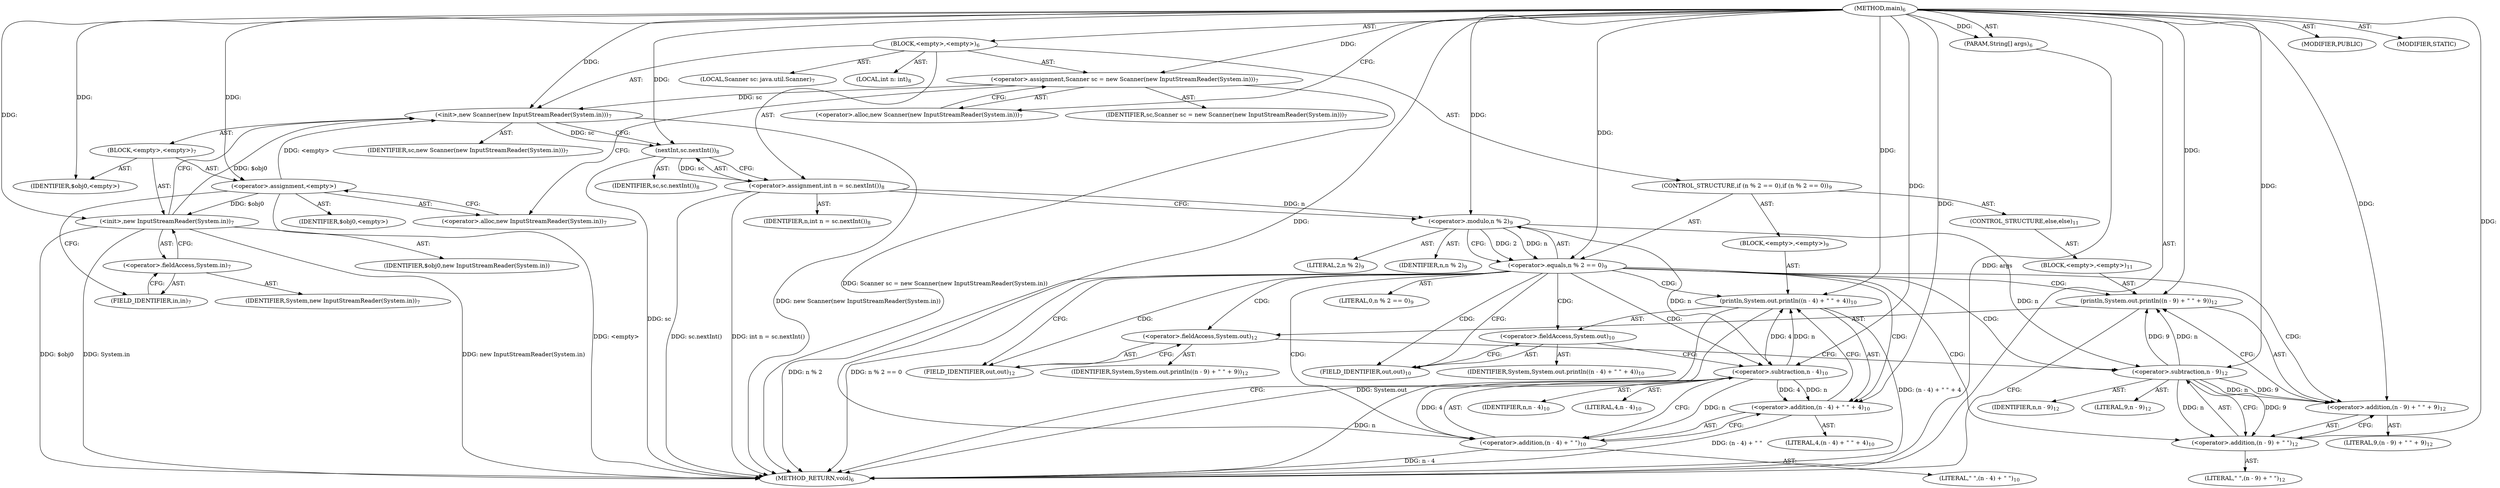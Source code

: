 digraph "main" {  
"19" [label = <(METHOD,main)<SUB>6</SUB>> ]
"20" [label = <(PARAM,String[] args)<SUB>6</SUB>> ]
"21" [label = <(BLOCK,&lt;empty&gt;,&lt;empty&gt;)<SUB>6</SUB>> ]
"4" [label = <(LOCAL,Scanner sc: java.util.Scanner)<SUB>7</SUB>> ]
"22" [label = <(&lt;operator&gt;.assignment,Scanner sc = new Scanner(new InputStreamReader(System.in)))<SUB>7</SUB>> ]
"23" [label = <(IDENTIFIER,sc,Scanner sc = new Scanner(new InputStreamReader(System.in)))<SUB>7</SUB>> ]
"24" [label = <(&lt;operator&gt;.alloc,new Scanner(new InputStreamReader(System.in)))<SUB>7</SUB>> ]
"25" [label = <(&lt;init&gt;,new Scanner(new InputStreamReader(System.in)))<SUB>7</SUB>> ]
"3" [label = <(IDENTIFIER,sc,new Scanner(new InputStreamReader(System.in)))<SUB>7</SUB>> ]
"26" [label = <(BLOCK,&lt;empty&gt;,&lt;empty&gt;)<SUB>7</SUB>> ]
"27" [label = <(&lt;operator&gt;.assignment,&lt;empty&gt;)> ]
"28" [label = <(IDENTIFIER,$obj0,&lt;empty&gt;)> ]
"29" [label = <(&lt;operator&gt;.alloc,new InputStreamReader(System.in))<SUB>7</SUB>> ]
"30" [label = <(&lt;init&gt;,new InputStreamReader(System.in))<SUB>7</SUB>> ]
"31" [label = <(IDENTIFIER,$obj0,new InputStreamReader(System.in))> ]
"32" [label = <(&lt;operator&gt;.fieldAccess,System.in)<SUB>7</SUB>> ]
"33" [label = <(IDENTIFIER,System,new InputStreamReader(System.in))<SUB>7</SUB>> ]
"34" [label = <(FIELD_IDENTIFIER,in,in)<SUB>7</SUB>> ]
"35" [label = <(IDENTIFIER,$obj0,&lt;empty&gt;)> ]
"36" [label = <(LOCAL,int n: int)<SUB>8</SUB>> ]
"37" [label = <(&lt;operator&gt;.assignment,int n = sc.nextInt())<SUB>8</SUB>> ]
"38" [label = <(IDENTIFIER,n,int n = sc.nextInt())<SUB>8</SUB>> ]
"39" [label = <(nextInt,sc.nextInt())<SUB>8</SUB>> ]
"40" [label = <(IDENTIFIER,sc,sc.nextInt())<SUB>8</SUB>> ]
"41" [label = <(CONTROL_STRUCTURE,if (n % 2 == 0),if (n % 2 == 0))<SUB>9</SUB>> ]
"42" [label = <(&lt;operator&gt;.equals,n % 2 == 0)<SUB>9</SUB>> ]
"43" [label = <(&lt;operator&gt;.modulo,n % 2)<SUB>9</SUB>> ]
"44" [label = <(IDENTIFIER,n,n % 2)<SUB>9</SUB>> ]
"45" [label = <(LITERAL,2,n % 2)<SUB>9</SUB>> ]
"46" [label = <(LITERAL,0,n % 2 == 0)<SUB>9</SUB>> ]
"47" [label = <(BLOCK,&lt;empty&gt;,&lt;empty&gt;)<SUB>9</SUB>> ]
"48" [label = <(println,System.out.println((n - 4) + &quot; &quot; + 4))<SUB>10</SUB>> ]
"49" [label = <(&lt;operator&gt;.fieldAccess,System.out)<SUB>10</SUB>> ]
"50" [label = <(IDENTIFIER,System,System.out.println((n - 4) + &quot; &quot; + 4))<SUB>10</SUB>> ]
"51" [label = <(FIELD_IDENTIFIER,out,out)<SUB>10</SUB>> ]
"52" [label = <(&lt;operator&gt;.addition,(n - 4) + &quot; &quot; + 4)<SUB>10</SUB>> ]
"53" [label = <(&lt;operator&gt;.addition,(n - 4) + &quot; &quot;)<SUB>10</SUB>> ]
"54" [label = <(&lt;operator&gt;.subtraction,n - 4)<SUB>10</SUB>> ]
"55" [label = <(IDENTIFIER,n,n - 4)<SUB>10</SUB>> ]
"56" [label = <(LITERAL,4,n - 4)<SUB>10</SUB>> ]
"57" [label = <(LITERAL,&quot; &quot;,(n - 4) + &quot; &quot;)<SUB>10</SUB>> ]
"58" [label = <(LITERAL,4,(n - 4) + &quot; &quot; + 4)<SUB>10</SUB>> ]
"59" [label = <(CONTROL_STRUCTURE,else,else)<SUB>11</SUB>> ]
"60" [label = <(BLOCK,&lt;empty&gt;,&lt;empty&gt;)<SUB>11</SUB>> ]
"61" [label = <(println,System.out.println((n - 9) + &quot; &quot; + 9))<SUB>12</SUB>> ]
"62" [label = <(&lt;operator&gt;.fieldAccess,System.out)<SUB>12</SUB>> ]
"63" [label = <(IDENTIFIER,System,System.out.println((n - 9) + &quot; &quot; + 9))<SUB>12</SUB>> ]
"64" [label = <(FIELD_IDENTIFIER,out,out)<SUB>12</SUB>> ]
"65" [label = <(&lt;operator&gt;.addition,(n - 9) + &quot; &quot; + 9)<SUB>12</SUB>> ]
"66" [label = <(&lt;operator&gt;.addition,(n - 9) + &quot; &quot;)<SUB>12</SUB>> ]
"67" [label = <(&lt;operator&gt;.subtraction,n - 9)<SUB>12</SUB>> ]
"68" [label = <(IDENTIFIER,n,n - 9)<SUB>12</SUB>> ]
"69" [label = <(LITERAL,9,n - 9)<SUB>12</SUB>> ]
"70" [label = <(LITERAL,&quot; &quot;,(n - 9) + &quot; &quot;)<SUB>12</SUB>> ]
"71" [label = <(LITERAL,9,(n - 9) + &quot; &quot; + 9)<SUB>12</SUB>> ]
"72" [label = <(MODIFIER,PUBLIC)> ]
"73" [label = <(MODIFIER,STATIC)> ]
"74" [label = <(METHOD_RETURN,void)<SUB>6</SUB>> ]
  "19" -> "20"  [ label = "AST: "] 
  "19" -> "21"  [ label = "AST: "] 
  "19" -> "72"  [ label = "AST: "] 
  "19" -> "73"  [ label = "AST: "] 
  "19" -> "74"  [ label = "AST: "] 
  "21" -> "4"  [ label = "AST: "] 
  "21" -> "22"  [ label = "AST: "] 
  "21" -> "25"  [ label = "AST: "] 
  "21" -> "36"  [ label = "AST: "] 
  "21" -> "37"  [ label = "AST: "] 
  "21" -> "41"  [ label = "AST: "] 
  "22" -> "23"  [ label = "AST: "] 
  "22" -> "24"  [ label = "AST: "] 
  "25" -> "3"  [ label = "AST: "] 
  "25" -> "26"  [ label = "AST: "] 
  "26" -> "27"  [ label = "AST: "] 
  "26" -> "30"  [ label = "AST: "] 
  "26" -> "35"  [ label = "AST: "] 
  "27" -> "28"  [ label = "AST: "] 
  "27" -> "29"  [ label = "AST: "] 
  "30" -> "31"  [ label = "AST: "] 
  "30" -> "32"  [ label = "AST: "] 
  "32" -> "33"  [ label = "AST: "] 
  "32" -> "34"  [ label = "AST: "] 
  "37" -> "38"  [ label = "AST: "] 
  "37" -> "39"  [ label = "AST: "] 
  "39" -> "40"  [ label = "AST: "] 
  "41" -> "42"  [ label = "AST: "] 
  "41" -> "47"  [ label = "AST: "] 
  "41" -> "59"  [ label = "AST: "] 
  "42" -> "43"  [ label = "AST: "] 
  "42" -> "46"  [ label = "AST: "] 
  "43" -> "44"  [ label = "AST: "] 
  "43" -> "45"  [ label = "AST: "] 
  "47" -> "48"  [ label = "AST: "] 
  "48" -> "49"  [ label = "AST: "] 
  "48" -> "52"  [ label = "AST: "] 
  "49" -> "50"  [ label = "AST: "] 
  "49" -> "51"  [ label = "AST: "] 
  "52" -> "53"  [ label = "AST: "] 
  "52" -> "58"  [ label = "AST: "] 
  "53" -> "54"  [ label = "AST: "] 
  "53" -> "57"  [ label = "AST: "] 
  "54" -> "55"  [ label = "AST: "] 
  "54" -> "56"  [ label = "AST: "] 
  "59" -> "60"  [ label = "AST: "] 
  "60" -> "61"  [ label = "AST: "] 
  "61" -> "62"  [ label = "AST: "] 
  "61" -> "65"  [ label = "AST: "] 
  "62" -> "63"  [ label = "AST: "] 
  "62" -> "64"  [ label = "AST: "] 
  "65" -> "66"  [ label = "AST: "] 
  "65" -> "71"  [ label = "AST: "] 
  "66" -> "67"  [ label = "AST: "] 
  "66" -> "70"  [ label = "AST: "] 
  "67" -> "68"  [ label = "AST: "] 
  "67" -> "69"  [ label = "AST: "] 
  "22" -> "29"  [ label = "CFG: "] 
  "25" -> "39"  [ label = "CFG: "] 
  "37" -> "43"  [ label = "CFG: "] 
  "24" -> "22"  [ label = "CFG: "] 
  "39" -> "37"  [ label = "CFG: "] 
  "42" -> "51"  [ label = "CFG: "] 
  "42" -> "64"  [ label = "CFG: "] 
  "27" -> "34"  [ label = "CFG: "] 
  "30" -> "25"  [ label = "CFG: "] 
  "43" -> "42"  [ label = "CFG: "] 
  "48" -> "74"  [ label = "CFG: "] 
  "29" -> "27"  [ label = "CFG: "] 
  "32" -> "30"  [ label = "CFG: "] 
  "49" -> "54"  [ label = "CFG: "] 
  "52" -> "48"  [ label = "CFG: "] 
  "61" -> "74"  [ label = "CFG: "] 
  "34" -> "32"  [ label = "CFG: "] 
  "51" -> "49"  [ label = "CFG: "] 
  "53" -> "52"  [ label = "CFG: "] 
  "62" -> "67"  [ label = "CFG: "] 
  "65" -> "61"  [ label = "CFG: "] 
  "54" -> "53"  [ label = "CFG: "] 
  "64" -> "62"  [ label = "CFG: "] 
  "66" -> "65"  [ label = "CFG: "] 
  "67" -> "66"  [ label = "CFG: "] 
  "19" -> "24"  [ label = "CFG: "] 
  "20" -> "74"  [ label = "DDG: args"] 
  "22" -> "74"  [ label = "DDG: Scanner sc = new Scanner(new InputStreamReader(System.in))"] 
  "27" -> "74"  [ label = "DDG: &lt;empty&gt;"] 
  "30" -> "74"  [ label = "DDG: $obj0"] 
  "30" -> "74"  [ label = "DDG: System.in"] 
  "30" -> "74"  [ label = "DDG: new InputStreamReader(System.in)"] 
  "25" -> "74"  [ label = "DDG: new Scanner(new InputStreamReader(System.in))"] 
  "39" -> "74"  [ label = "DDG: sc"] 
  "37" -> "74"  [ label = "DDG: sc.nextInt()"] 
  "37" -> "74"  [ label = "DDG: int n = sc.nextInt()"] 
  "42" -> "74"  [ label = "DDG: n % 2"] 
  "42" -> "74"  [ label = "DDG: n % 2 == 0"] 
  "48" -> "74"  [ label = "DDG: System.out"] 
  "54" -> "74"  [ label = "DDG: n"] 
  "53" -> "74"  [ label = "DDG: n - 4"] 
  "52" -> "74"  [ label = "DDG: (n - 4) + &quot; &quot;"] 
  "48" -> "74"  [ label = "DDG: (n - 4) + &quot; &quot; + 4"] 
  "19" -> "20"  [ label = "DDG: "] 
  "19" -> "22"  [ label = "DDG: "] 
  "39" -> "37"  [ label = "DDG: sc"] 
  "22" -> "25"  [ label = "DDG: sc"] 
  "19" -> "25"  [ label = "DDG: "] 
  "27" -> "25"  [ label = "DDG: &lt;empty&gt;"] 
  "30" -> "25"  [ label = "DDG: $obj0"] 
  "19" -> "27"  [ label = "DDG: "] 
  "19" -> "35"  [ label = "DDG: "] 
  "25" -> "39"  [ label = "DDG: sc"] 
  "19" -> "39"  [ label = "DDG: "] 
  "43" -> "42"  [ label = "DDG: n"] 
  "43" -> "42"  [ label = "DDG: 2"] 
  "19" -> "42"  [ label = "DDG: "] 
  "27" -> "30"  [ label = "DDG: $obj0"] 
  "19" -> "30"  [ label = "DDG: "] 
  "37" -> "43"  [ label = "DDG: n"] 
  "19" -> "43"  [ label = "DDG: "] 
  "54" -> "48"  [ label = "DDG: n"] 
  "54" -> "48"  [ label = "DDG: 4"] 
  "19" -> "48"  [ label = "DDG: "] 
  "54" -> "52"  [ label = "DDG: n"] 
  "54" -> "52"  [ label = "DDG: 4"] 
  "19" -> "52"  [ label = "DDG: "] 
  "67" -> "61"  [ label = "DDG: n"] 
  "67" -> "61"  [ label = "DDG: 9"] 
  "19" -> "61"  [ label = "DDG: "] 
  "54" -> "53"  [ label = "DDG: n"] 
  "54" -> "53"  [ label = "DDG: 4"] 
  "19" -> "53"  [ label = "DDG: "] 
  "67" -> "65"  [ label = "DDG: n"] 
  "67" -> "65"  [ label = "DDG: 9"] 
  "19" -> "65"  [ label = "DDG: "] 
  "43" -> "54"  [ label = "DDG: n"] 
  "19" -> "54"  [ label = "DDG: "] 
  "67" -> "66"  [ label = "DDG: n"] 
  "67" -> "66"  [ label = "DDG: 9"] 
  "19" -> "66"  [ label = "DDG: "] 
  "43" -> "67"  [ label = "DDG: n"] 
  "19" -> "67"  [ label = "DDG: "] 
  "42" -> "48"  [ label = "CDG: "] 
  "42" -> "49"  [ label = "CDG: "] 
  "42" -> "61"  [ label = "CDG: "] 
  "42" -> "65"  [ label = "CDG: "] 
  "42" -> "64"  [ label = "CDG: "] 
  "42" -> "51"  [ label = "CDG: "] 
  "42" -> "66"  [ label = "CDG: "] 
  "42" -> "52"  [ label = "CDG: "] 
  "42" -> "53"  [ label = "CDG: "] 
  "42" -> "67"  [ label = "CDG: "] 
  "42" -> "54"  [ label = "CDG: "] 
  "42" -> "62"  [ label = "CDG: "] 
}
